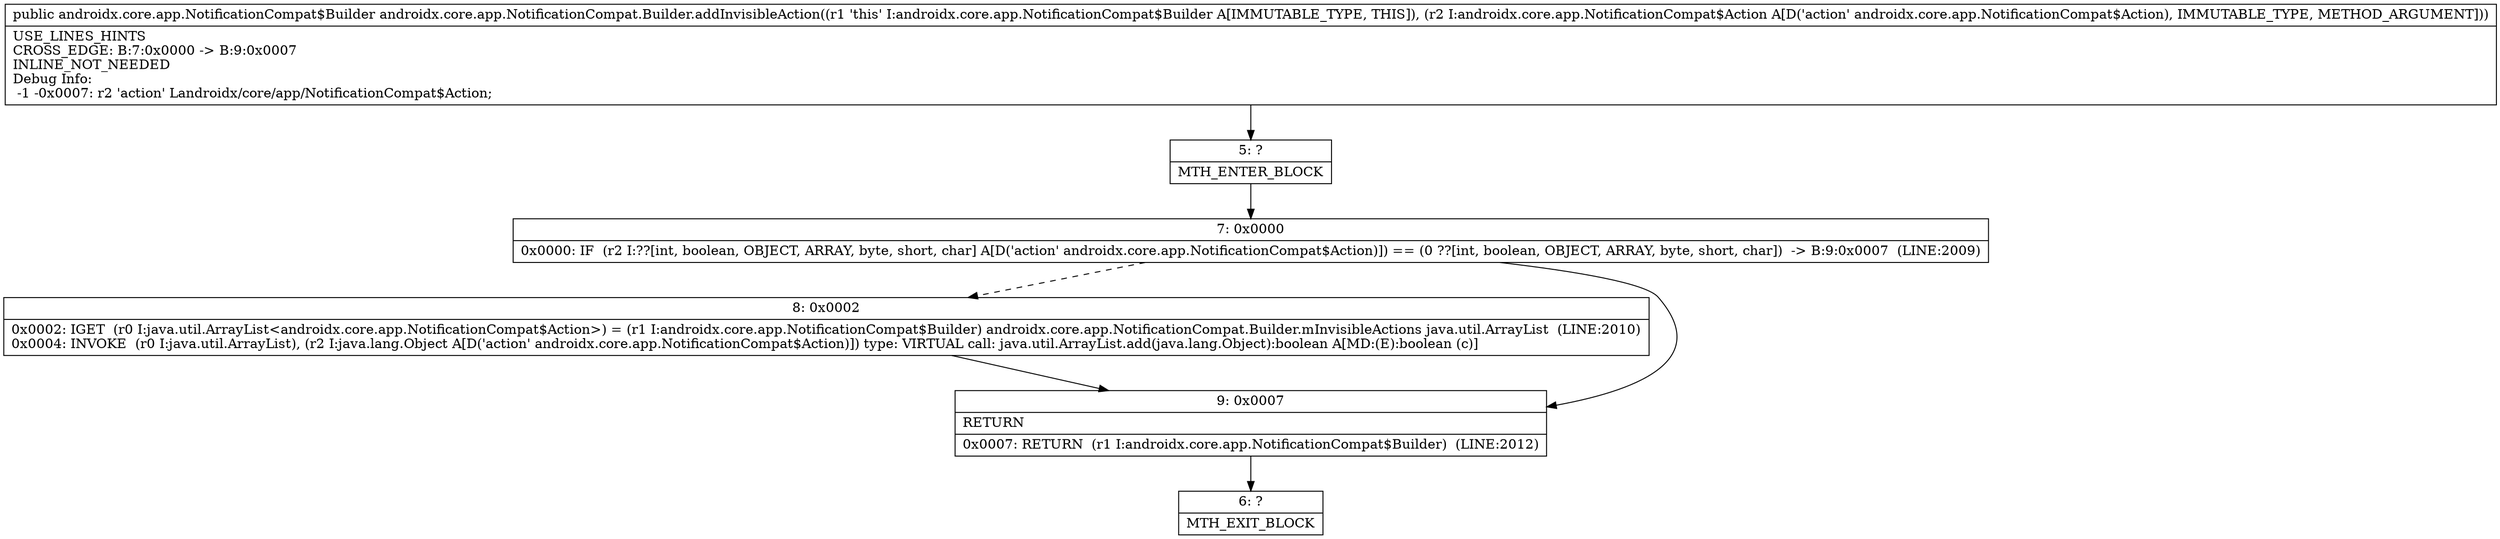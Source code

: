digraph "CFG forandroidx.core.app.NotificationCompat.Builder.addInvisibleAction(Landroidx\/core\/app\/NotificationCompat$Action;)Landroidx\/core\/app\/NotificationCompat$Builder;" {
Node_5 [shape=record,label="{5\:\ ?|MTH_ENTER_BLOCK\l}"];
Node_7 [shape=record,label="{7\:\ 0x0000|0x0000: IF  (r2 I:??[int, boolean, OBJECT, ARRAY, byte, short, char] A[D('action' androidx.core.app.NotificationCompat$Action)]) == (0 ??[int, boolean, OBJECT, ARRAY, byte, short, char])  \-\> B:9:0x0007  (LINE:2009)\l}"];
Node_8 [shape=record,label="{8\:\ 0x0002|0x0002: IGET  (r0 I:java.util.ArrayList\<androidx.core.app.NotificationCompat$Action\>) = (r1 I:androidx.core.app.NotificationCompat$Builder) androidx.core.app.NotificationCompat.Builder.mInvisibleActions java.util.ArrayList  (LINE:2010)\l0x0004: INVOKE  (r0 I:java.util.ArrayList), (r2 I:java.lang.Object A[D('action' androidx.core.app.NotificationCompat$Action)]) type: VIRTUAL call: java.util.ArrayList.add(java.lang.Object):boolean A[MD:(E):boolean (c)]\l}"];
Node_9 [shape=record,label="{9\:\ 0x0007|RETURN\l|0x0007: RETURN  (r1 I:androidx.core.app.NotificationCompat$Builder)  (LINE:2012)\l}"];
Node_6 [shape=record,label="{6\:\ ?|MTH_EXIT_BLOCK\l}"];
MethodNode[shape=record,label="{public androidx.core.app.NotificationCompat$Builder androidx.core.app.NotificationCompat.Builder.addInvisibleAction((r1 'this' I:androidx.core.app.NotificationCompat$Builder A[IMMUTABLE_TYPE, THIS]), (r2 I:androidx.core.app.NotificationCompat$Action A[D('action' androidx.core.app.NotificationCompat$Action), IMMUTABLE_TYPE, METHOD_ARGUMENT]))  | USE_LINES_HINTS\lCROSS_EDGE: B:7:0x0000 \-\> B:9:0x0007\lINLINE_NOT_NEEDED\lDebug Info:\l  \-1 \-0x0007: r2 'action' Landroidx\/core\/app\/NotificationCompat$Action;\l}"];
MethodNode -> Node_5;Node_5 -> Node_7;
Node_7 -> Node_8[style=dashed];
Node_7 -> Node_9;
Node_8 -> Node_9;
Node_9 -> Node_6;
}

